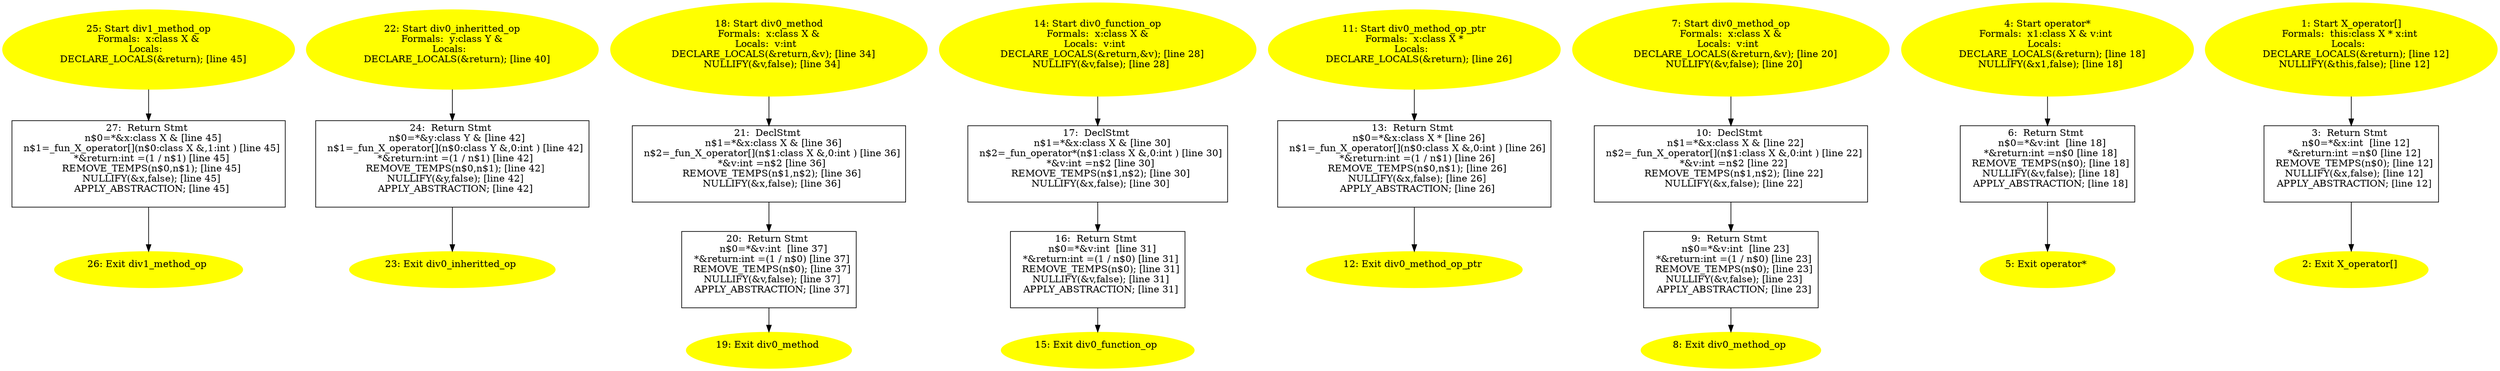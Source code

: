 digraph iCFG {
27 [label="27:  Return Stmt \n   n$0=*&x:class X & [line 45]\n  n$1=_fun_X_operator[](n$0:class X &,1:int ) [line 45]\n  *&return:int =(1 / n$1) [line 45]\n  REMOVE_TEMPS(n$0,n$1); [line 45]\n  NULLIFY(&x,false); [line 45]\n  APPLY_ABSTRACTION; [line 45]\n " shape="box"]
	

	 27 -> 26 ;
26 [label="26: Exit div1_method_op \n  " color=yellow style=filled]
	

25 [label="25: Start div1_method_op\nFormals:  x:class X &\nLocals:  \n   DECLARE_LOCALS(&return); [line 45]\n " color=yellow style=filled]
	

	 25 -> 27 ;
24 [label="24:  Return Stmt \n   n$0=*&y:class Y & [line 42]\n  n$1=_fun_X_operator[](n$0:class Y &,0:int ) [line 42]\n  *&return:int =(1 / n$1) [line 42]\n  REMOVE_TEMPS(n$0,n$1); [line 42]\n  NULLIFY(&y,false); [line 42]\n  APPLY_ABSTRACTION; [line 42]\n " shape="box"]
	

	 24 -> 23 ;
23 [label="23: Exit div0_inheritted_op \n  " color=yellow style=filled]
	

22 [label="22: Start div0_inheritted_op\nFormals:  y:class Y &\nLocals:  \n   DECLARE_LOCALS(&return); [line 40]\n " color=yellow style=filled]
	

	 22 -> 24 ;
21 [label="21:  DeclStmt \n   n$1=*&x:class X & [line 36]\n  n$2=_fun_X_operator[](n$1:class X &,0:int ) [line 36]\n  *&v:int =n$2 [line 36]\n  REMOVE_TEMPS(n$1,n$2); [line 36]\n  NULLIFY(&x,false); [line 36]\n " shape="box"]
	

	 21 -> 20 ;
20 [label="20:  Return Stmt \n   n$0=*&v:int  [line 37]\n  *&return:int =(1 / n$0) [line 37]\n  REMOVE_TEMPS(n$0); [line 37]\n  NULLIFY(&v,false); [line 37]\n  APPLY_ABSTRACTION; [line 37]\n " shape="box"]
	

	 20 -> 19 ;
19 [label="19: Exit div0_method \n  " color=yellow style=filled]
	

18 [label="18: Start div0_method\nFormals:  x:class X &\nLocals:  v:int  \n   DECLARE_LOCALS(&return,&v); [line 34]\n  NULLIFY(&v,false); [line 34]\n " color=yellow style=filled]
	

	 18 -> 21 ;
17 [label="17:  DeclStmt \n   n$1=*&x:class X & [line 30]\n  n$2=_fun_operator*(n$1:class X &,0:int ) [line 30]\n  *&v:int =n$2 [line 30]\n  REMOVE_TEMPS(n$1,n$2); [line 30]\n  NULLIFY(&x,false); [line 30]\n " shape="box"]
	

	 17 -> 16 ;
16 [label="16:  Return Stmt \n   n$0=*&v:int  [line 31]\n  *&return:int =(1 / n$0) [line 31]\n  REMOVE_TEMPS(n$0); [line 31]\n  NULLIFY(&v,false); [line 31]\n  APPLY_ABSTRACTION; [line 31]\n " shape="box"]
	

	 16 -> 15 ;
15 [label="15: Exit div0_function_op \n  " color=yellow style=filled]
	

14 [label="14: Start div0_function_op\nFormals:  x:class X &\nLocals:  v:int  \n   DECLARE_LOCALS(&return,&v); [line 28]\n  NULLIFY(&v,false); [line 28]\n " color=yellow style=filled]
	

	 14 -> 17 ;
13 [label="13:  Return Stmt \n   n$0=*&x:class X * [line 26]\n  n$1=_fun_X_operator[](n$0:class X &,0:int ) [line 26]\n  *&return:int =(1 / n$1) [line 26]\n  REMOVE_TEMPS(n$0,n$1); [line 26]\n  NULLIFY(&x,false); [line 26]\n  APPLY_ABSTRACTION; [line 26]\n " shape="box"]
	

	 13 -> 12 ;
12 [label="12: Exit div0_method_op_ptr \n  " color=yellow style=filled]
	

11 [label="11: Start div0_method_op_ptr\nFormals:  x:class X *\nLocals:  \n   DECLARE_LOCALS(&return); [line 26]\n " color=yellow style=filled]
	

	 11 -> 13 ;
10 [label="10:  DeclStmt \n   n$1=*&x:class X & [line 22]\n  n$2=_fun_X_operator[](n$1:class X &,0:int ) [line 22]\n  *&v:int =n$2 [line 22]\n  REMOVE_TEMPS(n$1,n$2); [line 22]\n  NULLIFY(&x,false); [line 22]\n " shape="box"]
	

	 10 -> 9 ;
9 [label="9:  Return Stmt \n   n$0=*&v:int  [line 23]\n  *&return:int =(1 / n$0) [line 23]\n  REMOVE_TEMPS(n$0); [line 23]\n  NULLIFY(&v,false); [line 23]\n  APPLY_ABSTRACTION; [line 23]\n " shape="box"]
	

	 9 -> 8 ;
8 [label="8: Exit div0_method_op \n  " color=yellow style=filled]
	

7 [label="7: Start div0_method_op\nFormals:  x:class X &\nLocals:  v:int  \n   DECLARE_LOCALS(&return,&v); [line 20]\n  NULLIFY(&v,false); [line 20]\n " color=yellow style=filled]
	

	 7 -> 10 ;
6 [label="6:  Return Stmt \n   n$0=*&v:int  [line 18]\n  *&return:int =n$0 [line 18]\n  REMOVE_TEMPS(n$0); [line 18]\n  NULLIFY(&v,false); [line 18]\n  APPLY_ABSTRACTION; [line 18]\n " shape="box"]
	

	 6 -> 5 ;
5 [label="5: Exit operator* \n  " color=yellow style=filled]
	

4 [label="4: Start operator*\nFormals:  x1:class X & v:int \nLocals:  \n   DECLARE_LOCALS(&return); [line 18]\n  NULLIFY(&x1,false); [line 18]\n " color=yellow style=filled]
	

	 4 -> 6 ;
3 [label="3:  Return Stmt \n   n$0=*&x:int  [line 12]\n  *&return:int =n$0 [line 12]\n  REMOVE_TEMPS(n$0); [line 12]\n  NULLIFY(&x,false); [line 12]\n  APPLY_ABSTRACTION; [line 12]\n " shape="box"]
	

	 3 -> 2 ;
2 [label="2: Exit X_operator[] \n  " color=yellow style=filled]
	

1 [label="1: Start X_operator[]\nFormals:  this:class X * x:int \nLocals:  \n   DECLARE_LOCALS(&return); [line 12]\n  NULLIFY(&this,false); [line 12]\n " color=yellow style=filled]
	

	 1 -> 3 ;
}
